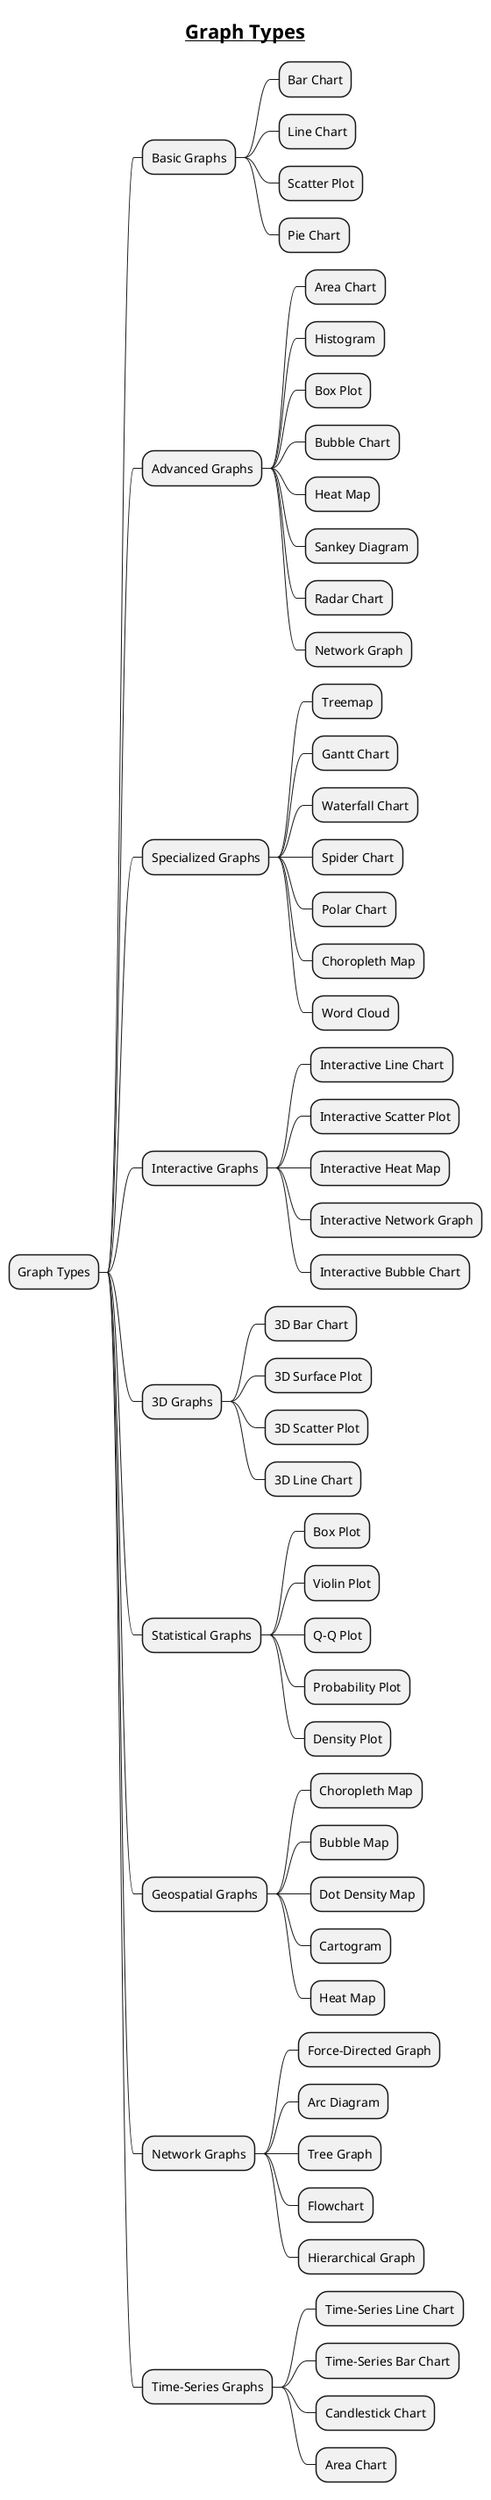 @startmindmap
title =__Graph Types__

* Graph Types
** Basic Graphs
*** Bar Chart
*** Line Chart
*** Scatter Plot
*** Pie Chart

** Advanced Graphs
*** Area Chart
*** Histogram
*** Box Plot
*** Bubble Chart
*** Heat Map
*** Sankey Diagram
*** Radar Chart
*** Network Graph

** Specialized Graphs
*** Treemap
*** Gantt Chart
*** Waterfall Chart
*** Spider Chart
*** Polar Chart
*** Choropleth Map
*** Word Cloud

** Interactive Graphs
*** Interactive Line Chart
*** Interactive Scatter Plot
*** Interactive Heat Map
*** Interactive Network Graph
*** Interactive Bubble Chart

** 3D Graphs
*** 3D Bar Chart
*** 3D Surface Plot
*** 3D Scatter Plot
*** 3D Line Chart

** Statistical Graphs
*** Box Plot
*** Violin Plot
*** Q-Q Plot
*** Probability Plot
*** Density Plot

** Geospatial Graphs
*** Choropleth Map
*** Bubble Map
*** Dot Density Map
*** Cartogram
*** Heat Map

** Network Graphs
*** Force-Directed Graph
*** Arc Diagram
*** Tree Graph
*** Flowchart
*** Hierarchical Graph

** Time-Series Graphs
*** Time-Series Line Chart
*** Time-Series Bar Chart
*** Candlestick Chart
*** Area Chart

@endmindmap
